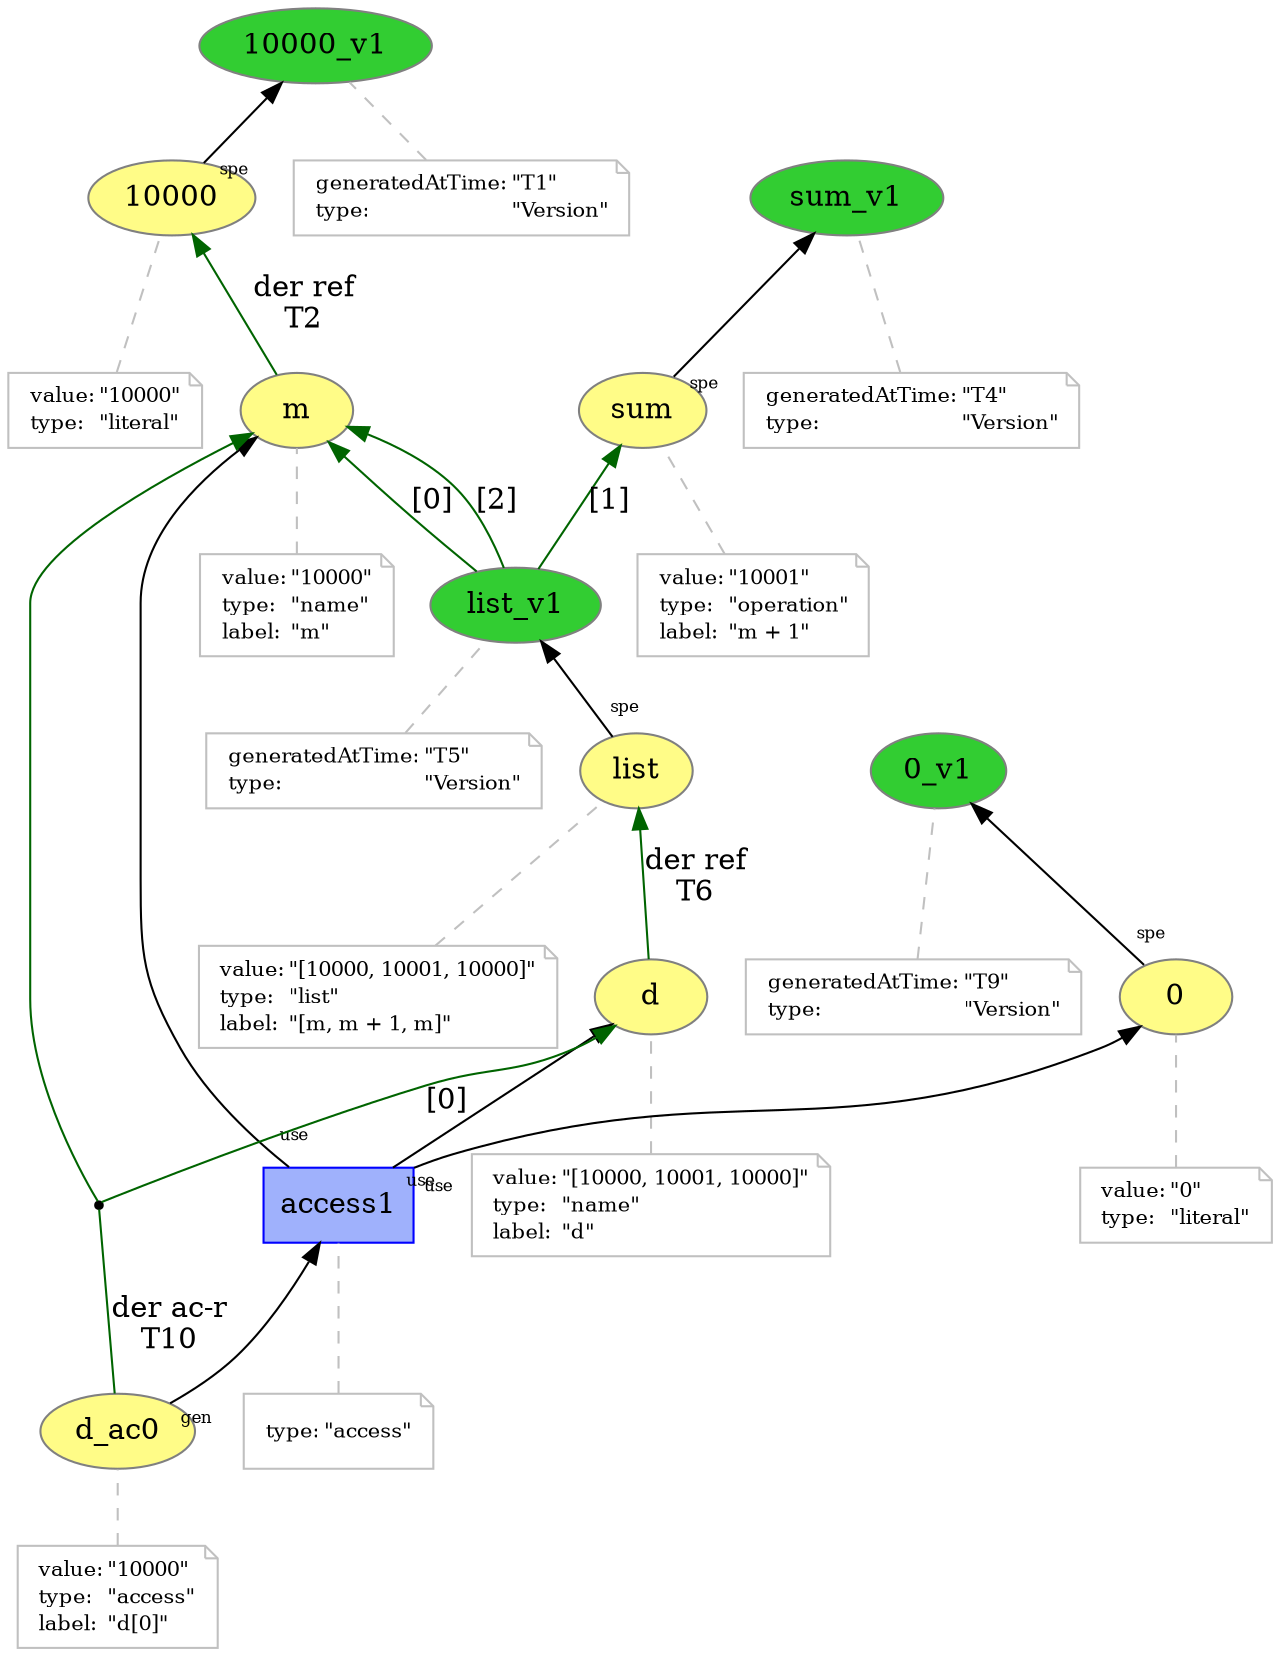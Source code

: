 digraph "PROV" { size="16,12"; rankdir="BT";
"http://example.org/10000" [fillcolor="#FFFC87",color="#808080",style="filled",label="10000",URL="http://example.org/10000"]
"-attrs0" [color="gray",shape="note",fontsize="10",fontcolor="black",label=<<TABLE cellpadding="0" border="0">
	<TR>
	    <TD align="left">value:</TD>
	    <TD align="left">&quot;10000&quot;</TD>
	</TR>
	<TR>
	    <TD align="left">type:</TD>
	    <TD align="left">&quot;literal&quot;</TD>
	</TR>
</TABLE>>]
"-attrs0" -> "http://example.org/10000" [color="gray",style="dashed",arrowhead="none"]
"http://example.org/10000_v1" [fillcolor="#32CD32",color="#808080",style="filled",label="10000_v1",URL="http://example.org/10000_v1"]
"-attrs1" [color="gray",shape="note",fontsize="10",fontcolor="black",label=<<TABLE cellpadding="0" border="0">
	<TR>
	    <TD align="left">generatedAtTime:</TD>
	    <TD align="left">&quot;T1&quot;</TD>
	</TR>
	<TR>
	    <TD align="left">type:</TD>
	    <TD align="left">&quot;Version&quot;</TD>
	</TR>
</TABLE>>]
"-attrs1" -> "http://example.org/10000_v1" [color="gray",style="dashed",arrowhead="none"]
"http://example.org/10000" -> "http://example.org/10000_v1" [labelfontsize="8",labeldistance="1.5",labelangle="60.0",rotation="20",taillabel="spe"]
"http://example.org/m" [fillcolor="#FFFC87",color="#808080",style="filled",label="m",URL="http://example.org/m"]
"-attrs2" [color="gray",shape="note",fontsize="10",fontcolor="black",label=<<TABLE cellpadding="0" border="0">
	<TR>
	    <TD align="left">value:</TD>
	    <TD align="left">&quot;10000&quot;</TD>
	</TR>
	<TR>
	    <TD align="left">type:</TD>
	    <TD align="left">&quot;name&quot;</TD>
	</TR>
	<TR>
	    <TD align="left">label:</TD>
	    <TD align="left">&quot;m&quot;</TD>
	</TR>
</TABLE>>]
"-attrs2" -> "http://example.org/m" [color="gray",style="dashed",arrowhead="none"]
"http://example.org/m" -> "http://example.org/10000" [labelfontsize="8",labeldistance="1.5",color="darkgreen",labelangle="60.0",rotation="20",label="der ref
T2"]
"http://example.org/sum" [fillcolor="#FFFC87",color="#808080",style="filled",label="sum",URL="http://example.org/sum"]
"-attrs3" [color="gray",shape="note",fontsize="10",fontcolor="black",label=<<TABLE cellpadding="0" border="0">
	<TR>
	    <TD align="left">value:</TD>
	    <TD align="left">&quot;10001&quot;</TD>
	</TR>
	<TR>
	    <TD align="left">type:</TD>
	    <TD align="left">&quot;operation&quot;</TD>
	</TR>
	<TR>
	    <TD align="left">label:</TD>
	    <TD align="left">&quot;m + 1&quot;</TD>
	</TR>
</TABLE>>]
"-attrs3" -> "http://example.org/sum" [color="gray",style="dashed",arrowhead="none"]
"http://example.org/sum_v1" [fillcolor="#32CD32",color="#808080",style="filled",label="sum_v1",URL="http://example.org/sum_v1"]
"-attrs4" [color="gray",shape="note",fontsize="10",fontcolor="black",label=<<TABLE cellpadding="0" border="0">
	<TR>
	    <TD align="left">generatedAtTime:</TD>
	    <TD align="left">&quot;T4&quot;</TD>
	</TR>
	<TR>
	    <TD align="left">type:</TD>
	    <TD align="left">&quot;Version&quot;</TD>
	</TR>
</TABLE>>]
"-attrs4" -> "http://example.org/sum_v1" [color="gray",style="dashed",arrowhead="none"]
"http://example.org/sum" -> "http://example.org/sum_v1" [labelfontsize="8",labeldistance="1.5",labelangle="60.0",rotation="20",taillabel="spe"]
"http://example.org/list" [fillcolor="#FFFC87",color="#808080",style="filled",label="list",URL="http://example.org/list"]
"-attrs5" [color="gray",shape="note",fontsize="10",fontcolor="black",label=<<TABLE cellpadding="0" border="0">
	<TR>
	    <TD align="left">value:</TD>
	    <TD align="left">&quot;[10000, 10001, 10000]&quot;</TD>
	</TR>
	<TR>
	    <TD align="left">type:</TD>
	    <TD align="left">&quot;list&quot;</TD>
	</TR>
	<TR>
	    <TD align="left">label:</TD>
	    <TD align="left">&quot;[m, m + 1, m]&quot;</TD>
	</TR>
</TABLE>>]
"-attrs5" -> "http://example.org/list" [color="gray",style="dashed",arrowhead="none"]
"http://example.org/list_v1" [fillcolor="#32CD32",color="#808080",style="filled",label="list_v1",URL="http://example.org/list_v1"]
"-attrs6" [color="gray",shape="note",fontsize="10",fontcolor="black",label=<<TABLE cellpadding="0" border="0">
	<TR>
	    <TD align="left">generatedAtTime:</TD>
	    <TD align="left">&quot;T5&quot;</TD>
	</TR>
	<TR>
	    <TD align="left">type:</TD>
	    <TD align="left">&quot;Version&quot;</TD>
	</TR>
</TABLE>>]
"-attrs6" -> "http://example.org/list_v1" [color="gray",style="dashed",arrowhead="none"]
"http://example.org/list" -> "http://example.org/list_v1" [labelfontsize="8",labeldistance="1.5",labelangle="60.0",rotation="20",taillabel="spe"]
"http://example.org/list_v1" -> "http://example.org/m" [labelfontsize="8",labeldistance="1.5",color="darkgreen",labelangle="60.0",rotation="20",label="[0]"]
"http://example.org/list_v1" -> "http://example.org/sum" [labelfontsize="8",labeldistance="1.5",color="darkgreen",labelangle="60.0",rotation="20",label="[1]"]
"http://example.org/list_v1" -> "http://example.org/m" [labelfontsize="8",labeldistance="1.5",color="darkgreen",labelangle="60.0",rotation="20",label="[2]"]
"http://example.org/d" [fillcolor="#FFFC87",color="#808080",style="filled",label="d",URL="http://example.org/d"]
"-attrs7" [color="gray",shape="note",fontsize="10",fontcolor="black",label=<<TABLE cellpadding="0" border="0">
	<TR>
	    <TD align="left">value:</TD>
	    <TD align="left">&quot;[10000, 10001, 10000]&quot;</TD>
	</TR>
	<TR>
	    <TD align="left">type:</TD>
	    <TD align="left">&quot;name&quot;</TD>
	</TR>
	<TR>
	    <TD align="left">label:</TD>
	    <TD align="left">&quot;d&quot;</TD>
	</TR>
</TABLE>>]
"-attrs7" -> "http://example.org/d" [color="gray",style="dashed",arrowhead="none"]
"http://example.org/d" -> "http://example.org/list" [labelfontsize="8",labeldistance="1.5",color="darkgreen",labelangle="60.0",rotation="20",label="der ref
T6"]
"http://example.org/0" [fillcolor="#FFFC87",color="#808080",style="filled",label="0",URL="http://example.org/0"]
"-attrs8" [color="gray",shape="note",fontsize="10",fontcolor="black",label=<<TABLE cellpadding="0" border="0">
	<TR>
	    <TD align="left">value:</TD>
	    <TD align="left">&quot;0&quot;</TD>
	</TR>
	<TR>
	    <TD align="left">type:</TD>
	    <TD align="left">&quot;literal&quot;</TD>
	</TR>
</TABLE>>]
"-attrs8" -> "http://example.org/0" [color="gray",style="dashed",arrowhead="none"]
"http://example.org/0_v1" [fillcolor="#32CD32",color="#808080",style="filled",label="0_v1",URL="http://example.org/0_v1"]
"-attrs9" [color="gray",shape="note",fontsize="10",fontcolor="black",label=<<TABLE cellpadding="0" border="0">
	<TR>
	    <TD align="left">generatedAtTime:</TD>
	    <TD align="left">&quot;T9&quot;</TD>
	</TR>
	<TR>
	    <TD align="left">type:</TD>
	    <TD align="left">&quot;Version&quot;</TD>
	</TR>
</TABLE>>]
"-attrs9" -> "http://example.org/0_v1" [color="gray",style="dashed",arrowhead="none"]
"http://example.org/0" -> "http://example.org/0_v1" [labelfontsize="8",labeldistance="1.5",labelangle="60.0",rotation="20",taillabel="spe"]
"http://example.org/d_ac0" [fillcolor="#FFFC87",color="#808080",style="filled",label="d_ac0",URL="http://example.org/d_ac0"]
"-attrs10" [color="gray",shape="note",fontsize="10",fontcolor="black",label=<<TABLE cellpadding="0" border="0">
	<TR>
	    <TD align="left">value:</TD>
	    <TD align="left">&quot;10000&quot;</TD>
	</TR>
	<TR>
	    <TD align="left">type:</TD>
	    <TD align="left">&quot;access&quot;</TD>
	</TR>
	<TR>
	    <TD align="left">label:</TD>
	    <TD align="left">&quot;d[0]&quot;</TD>
	</TR>
</TABLE>>]
"-attrs10" -> "http://example.org/d_ac0" [color="gray",style="dashed",arrowhead="none"]
"http://example.org/access1" [fillcolor="#9FB1FC",color="#0000FF",shape="polygon",sides="4",style="filled",label="access1",URL="http://example.org/access1"]
"-attrs11" [color="gray",shape="note",fontsize="10",fontcolor="black",label=<<TABLE cellpadding="0" border="0">
	<TR>
	    <TD align="left">type:</TD>
	    <TD align="left">&quot;access&quot;</TD>
	</TR>
</TABLE>>]
"-attrs11" -> "http://example.org/access1" [color="gray",style="dashed",arrowhead="none"]
"http://example.org/access1" -> "http://example.org/d" [labelfontsize="8",labeldistance="1.5",labelangle="60.0",rotation="20",taillabel="use"]
"http://example.org/access1" -> "http://example.org/0" [labelfontsize="8",labeldistance="1.5",labelangle="60.0",rotation="20",taillabel="use"]
"http://example.org/access1" -> "http://example.org/m" [labelfontsize="8",labeldistance="1.5",labelangle="60.0",rotation="20",taillabel="use"]
"http://example.org/d_ac0" -> "http://example.org/access1" [labelfontsize="8",labeldistance="1.5",labelangle="60.0",rotation="20",taillabel="gen"]
"bn0" [shape="point",label=""]
"http://example.org/d_ac0" -> "bn0" [arrowhead="none",label="der ac-r
T10",color="darkgreen"]
"bn0" -> "http://example.org/d" [labelfontsize="8",labeldistance="1.5",color="darkgreen",labelangle="60.0",rotation="20",label="[0]"]
"bn0" -> "http://example.org/m" [color="darkgreen"]
}